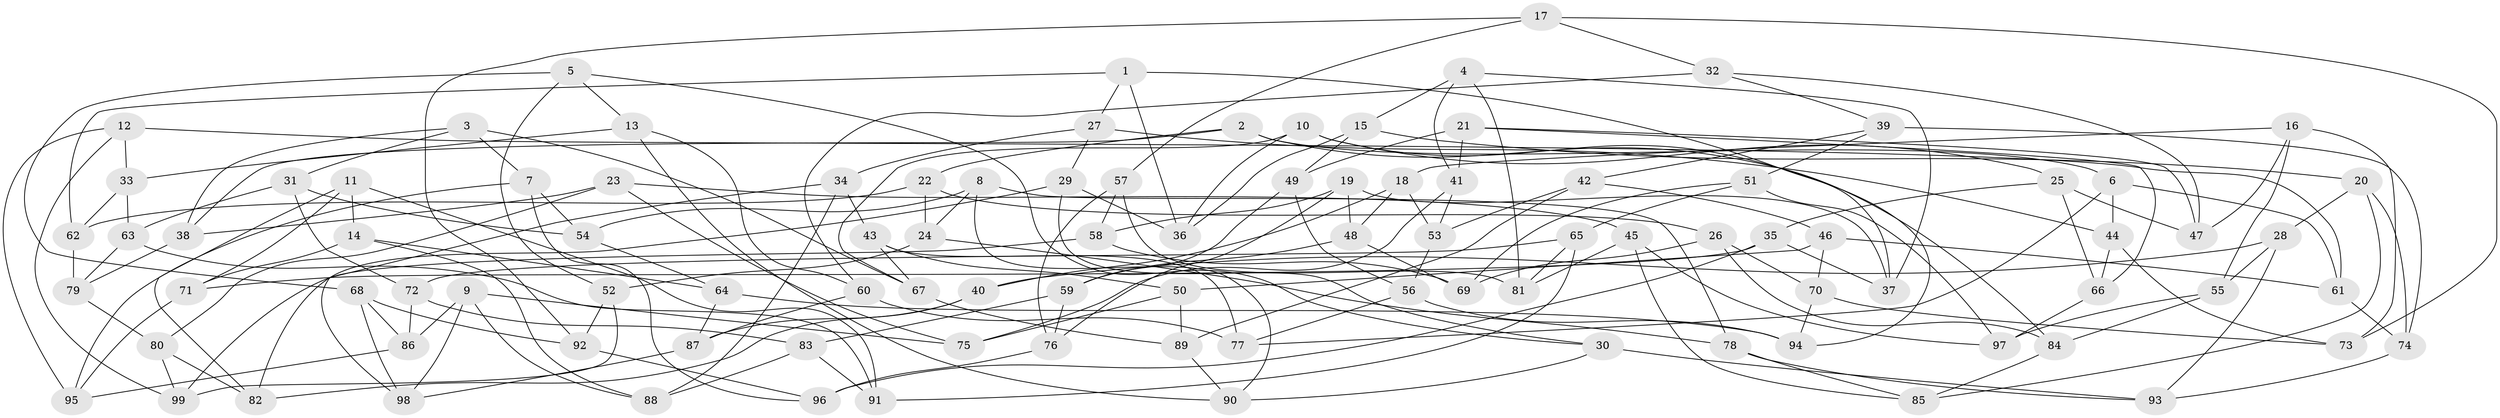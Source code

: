 // Generated by graph-tools (version 1.1) at 2025/56/03/09/25 04:56:20]
// undirected, 99 vertices, 198 edges
graph export_dot {
graph [start="1"]
  node [color=gray90,style=filled];
  1;
  2;
  3;
  4;
  5;
  6;
  7;
  8;
  9;
  10;
  11;
  12;
  13;
  14;
  15;
  16;
  17;
  18;
  19;
  20;
  21;
  22;
  23;
  24;
  25;
  26;
  27;
  28;
  29;
  30;
  31;
  32;
  33;
  34;
  35;
  36;
  37;
  38;
  39;
  40;
  41;
  42;
  43;
  44;
  45;
  46;
  47;
  48;
  49;
  50;
  51;
  52;
  53;
  54;
  55;
  56;
  57;
  58;
  59;
  60;
  61;
  62;
  63;
  64;
  65;
  66;
  67;
  68;
  69;
  70;
  71;
  72;
  73;
  74;
  75;
  76;
  77;
  78;
  79;
  80;
  81;
  82;
  83;
  84;
  85;
  86;
  87;
  88;
  89;
  90;
  91;
  92;
  93;
  94;
  95;
  96;
  97;
  98;
  99;
  1 -- 37;
  1 -- 36;
  1 -- 62;
  1 -- 27;
  2 -- 38;
  2 -- 22;
  2 -- 6;
  2 -- 84;
  3 -- 7;
  3 -- 38;
  3 -- 67;
  3 -- 31;
  4 -- 41;
  4 -- 81;
  4 -- 37;
  4 -- 15;
  5 -- 68;
  5 -- 13;
  5 -- 52;
  5 -- 30;
  6 -- 44;
  6 -- 61;
  6 -- 77;
  7 -- 95;
  7 -- 54;
  7 -- 96;
  8 -- 24;
  8 -- 78;
  8 -- 90;
  8 -- 54;
  9 -- 75;
  9 -- 88;
  9 -- 98;
  9 -- 86;
  10 -- 25;
  10 -- 94;
  10 -- 67;
  10 -- 36;
  11 -- 71;
  11 -- 82;
  11 -- 91;
  11 -- 14;
  12 -- 61;
  12 -- 95;
  12 -- 33;
  12 -- 99;
  13 -- 33;
  13 -- 90;
  13 -- 60;
  14 -- 64;
  14 -- 88;
  14 -- 71;
  15 -- 49;
  15 -- 20;
  15 -- 36;
  16 -- 47;
  16 -- 18;
  16 -- 55;
  16 -- 73;
  17 -- 92;
  17 -- 57;
  17 -- 32;
  17 -- 73;
  18 -- 40;
  18 -- 53;
  18 -- 48;
  19 -- 48;
  19 -- 58;
  19 -- 76;
  19 -- 37;
  20 -- 28;
  20 -- 85;
  20 -- 74;
  21 -- 41;
  21 -- 47;
  21 -- 66;
  21 -- 49;
  22 -- 26;
  22 -- 24;
  22 -- 62;
  23 -- 80;
  23 -- 45;
  23 -- 38;
  23 -- 75;
  24 -- 52;
  24 -- 78;
  25 -- 47;
  25 -- 35;
  25 -- 66;
  26 -- 70;
  26 -- 84;
  26 -- 69;
  27 -- 44;
  27 -- 34;
  27 -- 29;
  28 -- 93;
  28 -- 55;
  28 -- 40;
  29 -- 82;
  29 -- 30;
  29 -- 36;
  30 -- 90;
  30 -- 93;
  31 -- 54;
  31 -- 63;
  31 -- 72;
  32 -- 47;
  32 -- 39;
  32 -- 60;
  33 -- 63;
  33 -- 62;
  34 -- 88;
  34 -- 98;
  34 -- 43;
  35 -- 71;
  35 -- 37;
  35 -- 96;
  38 -- 79;
  39 -- 74;
  39 -- 42;
  39 -- 51;
  40 -- 87;
  40 -- 82;
  41 -- 53;
  41 -- 75;
  42 -- 46;
  42 -- 53;
  42 -- 89;
  43 -- 77;
  43 -- 67;
  43 -- 50;
  44 -- 73;
  44 -- 66;
  45 -- 97;
  45 -- 85;
  45 -- 81;
  46 -- 61;
  46 -- 70;
  46 -- 50;
  48 -- 69;
  48 -- 59;
  49 -- 59;
  49 -- 56;
  50 -- 75;
  50 -- 89;
  51 -- 65;
  51 -- 97;
  51 -- 69;
  52 -- 99;
  52 -- 92;
  53 -- 56;
  54 -- 64;
  55 -- 97;
  55 -- 84;
  56 -- 77;
  56 -- 94;
  57 -- 58;
  57 -- 76;
  57 -- 81;
  58 -- 69;
  58 -- 99;
  59 -- 76;
  59 -- 83;
  60 -- 77;
  60 -- 87;
  61 -- 74;
  62 -- 79;
  63 -- 91;
  63 -- 79;
  64 -- 94;
  64 -- 87;
  65 -- 91;
  65 -- 81;
  65 -- 72;
  66 -- 97;
  67 -- 89;
  68 -- 92;
  68 -- 86;
  68 -- 98;
  70 -- 73;
  70 -- 94;
  71 -- 95;
  72 -- 86;
  72 -- 83;
  74 -- 93;
  76 -- 96;
  78 -- 85;
  78 -- 93;
  79 -- 80;
  80 -- 99;
  80 -- 82;
  83 -- 88;
  83 -- 91;
  84 -- 85;
  86 -- 95;
  87 -- 98;
  89 -- 90;
  92 -- 96;
}
